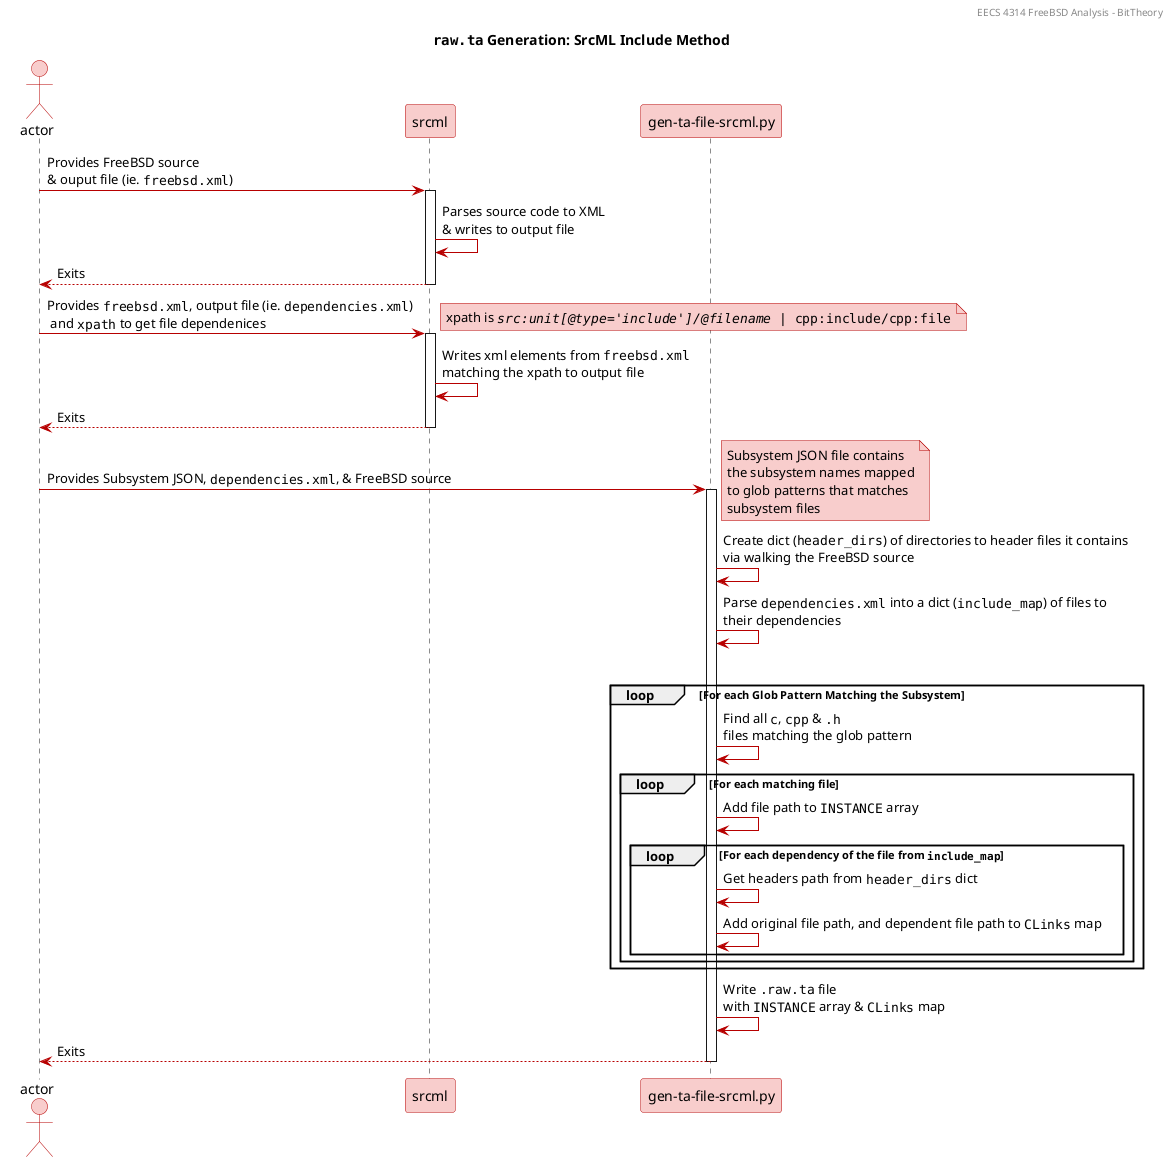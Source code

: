 @startuml
title ""raw.ta"" Generation: SrcML Include Method
header EECS 4314 FreeBSD Analysis - BitTheory

skinparam {
ArrowColor #B70000

ActorBackgroundColor #F8CDCC
ActorBorderColor #B70000

NoteBackgroundColor #F8CDCC
NoteBorderColor #B70000

ParticipantBackgroundColor #F8CDCC
ParticipantBorderColor #B70000

NoteBackgroundColor #F8CDCC
NoteBorderColor #B70000

DatabaseBackgroundColor #F8CDCC
DatabaseBorderColor #B70000
}

actor actor

actor -> srcml: Provides FreeBSD source\n& ouput file (ie. ""freebsd.xml"")
activate srcml
srcml -> srcml: Parses source code to XML\n& writes to output file
srcml --> actor: Exits
deactivate srcml

actor -> srcml: Provides ""freebsd.xml"", output file (ie. ""dependencies.xml"")\n and ""xpath"" to get file dependenices
activate srcml
note right: xpath is ""//src:unit[@type='include']/@filename | //cpp:include/cpp:file""
srcml -> srcml: Writes xml elements from ""freebsd.xml""\nmatching the xpath to output file
srcml --> actor: Exits
deactivate srcml

actor -> "gen-ta-file-srcml.py": Provides Subsystem JSON, ""dependencies.xml"", & FreeBSD source
activate "gen-ta-file-srcml.py"
note right: Subsystem JSON file contains\nthe subsystem names mapped\nto glob patterns that matches\nsubsystem files

"gen-ta-file-srcml.py" -> "gen-ta-file-srcml.py": Create dict (""header_dirs"") of directories to header files it contains\nvia walking the FreeBSD source
"gen-ta-file-srcml.py" -> "gen-ta-file-srcml.py": Parse ""dependencies.xml"" into a dict (""include_map"") of files to\ntheir dependencies

loop For each Subsystem
    loop For each Glob Pattern Matching the Subsystem
    "gen-ta-file-srcml.py" -> "gen-ta-file-srcml.py": Find all ""c"", ""cpp"" & "".h""\nfiles matching the glob pattern
    loop For each matching file
        "gen-ta-file-srcml.py" -> "gen-ta-file-srcml.py": Add file path to ""INSTANCE"" array
         loop For each dependency of the file from ""include_map""
                  "gen-ta-file-srcml.py" -> "gen-ta-file-srcml.py": Get headers path from ""header_dirs"" dict
                  "gen-ta-file-srcml.py" -> "gen-ta-file-srcml.py": Add original file path, and dependent file path to ""CLinks"" map
    end
    end
end

"gen-ta-file-srcml.py" -> "gen-ta-file-srcml.py": Write "".raw.ta"" file\nwith ""INSTANCE"" array & ""CLinks"" map
"gen-ta-file-srcml.py" --> actor: Exits
deactivate "gen-ta-file-srcml.py"
@enduml